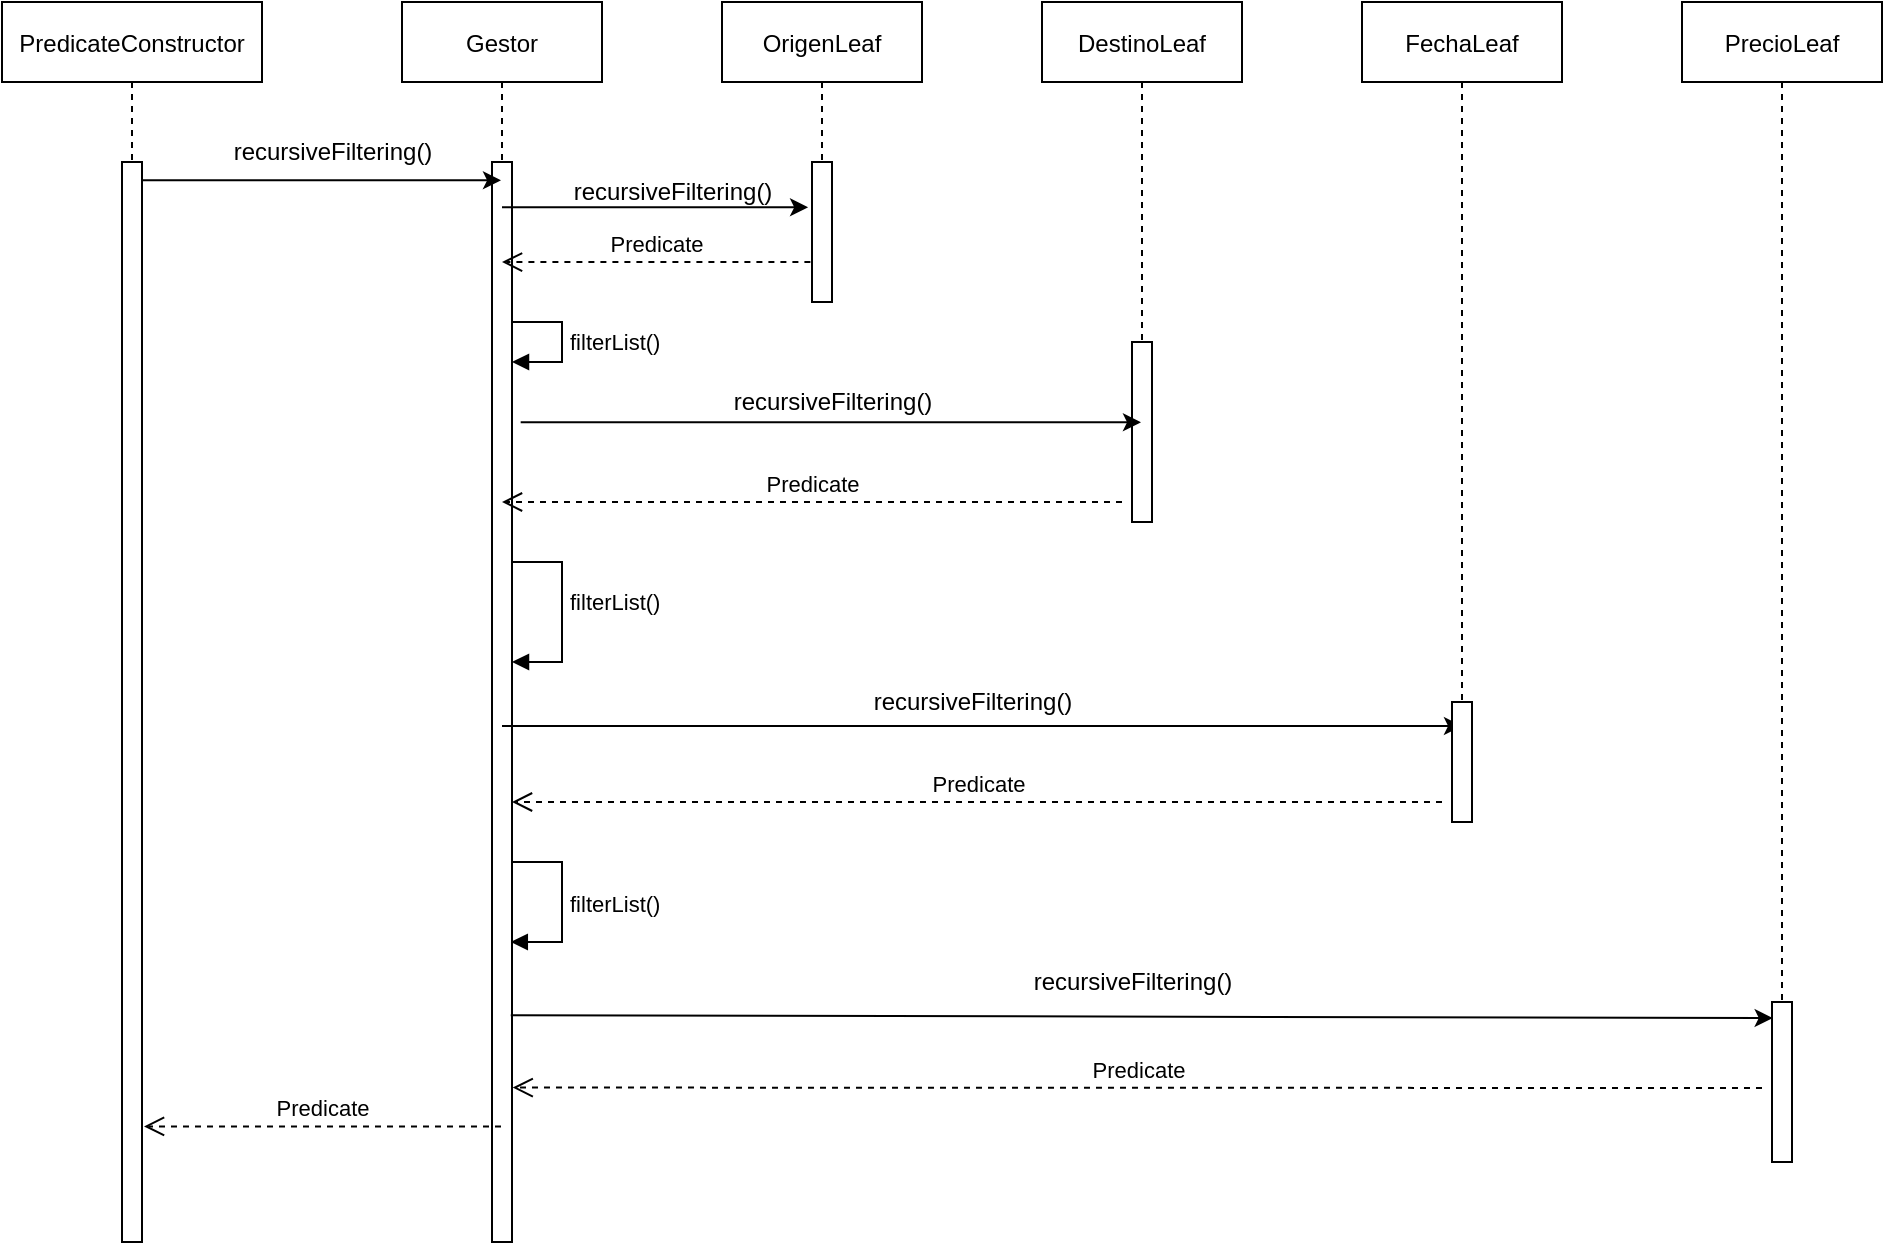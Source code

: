 <mxfile version="15.9.6" type="github">
  <diagram id="kgpKYQtTHZ0yAKxKKP6v" name="Page-1">
    <mxGraphModel dx="666" dy="557" grid="1" gridSize="10" guides="1" tooltips="1" connect="1" arrows="1" fold="1" page="1" pageScale="1" pageWidth="850" pageHeight="1100" math="0" shadow="0">
      <root>
        <mxCell id="0" />
        <mxCell id="1" parent="0" />
        <mxCell id="3nuBFxr9cyL0pnOWT2aG-1" value="PredicateConstructor" style="shape=umlLifeline;perimeter=lifelinePerimeter;container=1;collapsible=0;recursiveResize=0;rounded=0;shadow=0;strokeWidth=1;" parent="1" vertex="1">
          <mxGeometry x="100" y="50" width="130" height="620" as="geometry" />
        </mxCell>
        <mxCell id="tiqTRZ4HK-v2tWY3J4BW-1" value="" style="rounded=0;whiteSpace=wrap;html=1;" vertex="1" parent="3nuBFxr9cyL0pnOWT2aG-1">
          <mxGeometry x="60" y="80" width="10" height="540" as="geometry" />
        </mxCell>
        <mxCell id="3nuBFxr9cyL0pnOWT2aG-5" value="Gestor" style="shape=umlLifeline;perimeter=lifelinePerimeter;container=1;collapsible=0;recursiveResize=0;rounded=0;shadow=0;strokeWidth=1;" parent="1" vertex="1">
          <mxGeometry x="300" y="50" width="100" height="620" as="geometry" />
        </mxCell>
        <mxCell id="3nuBFxr9cyL0pnOWT2aG-6" value="" style="points=[];perimeter=orthogonalPerimeter;rounded=0;shadow=0;strokeWidth=1;" parent="3nuBFxr9cyL0pnOWT2aG-5" vertex="1">
          <mxGeometry x="45" y="80" width="10" height="540" as="geometry" />
        </mxCell>
        <mxCell id="tiqTRZ4HK-v2tWY3J4BW-31" value="filterList()" style="edgeStyle=orthogonalEdgeStyle;html=1;align=left;spacingLeft=2;endArrow=block;rounded=0;entryX=1;entryY=0;" edge="1" parent="3nuBFxr9cyL0pnOWT2aG-5">
          <mxGeometry relative="1" as="geometry">
            <mxPoint x="55" y="160" as="sourcePoint" />
            <Array as="points">
              <mxPoint x="80" y="160" />
            </Array>
            <mxPoint x="55" y="180" as="targetPoint" />
          </mxGeometry>
        </mxCell>
        <mxCell id="tiqTRZ4HK-v2tWY3J4BW-32" value="filterList()" style="edgeStyle=orthogonalEdgeStyle;html=1;align=left;spacingLeft=2;endArrow=block;rounded=0;" edge="1" parent="3nuBFxr9cyL0pnOWT2aG-5" target="3nuBFxr9cyL0pnOWT2aG-6">
          <mxGeometry x="-0.1" relative="1" as="geometry">
            <mxPoint x="55" y="280" as="sourcePoint" />
            <Array as="points">
              <mxPoint x="80" y="280" />
              <mxPoint x="80" y="330" />
            </Array>
            <mxPoint x="55" y="300" as="targetPoint" />
            <mxPoint as="offset" />
          </mxGeometry>
        </mxCell>
        <mxCell id="tiqTRZ4HK-v2tWY3J4BW-33" value="filterList()" style="edgeStyle=orthogonalEdgeStyle;html=1;align=left;spacingLeft=2;endArrow=block;rounded=0;entryX=0.942;entryY=0.723;entryDx=0;entryDy=0;entryPerimeter=0;" edge="1" parent="3nuBFxr9cyL0pnOWT2aG-5" target="3nuBFxr9cyL0pnOWT2aG-6">
          <mxGeometry relative="1" as="geometry">
            <mxPoint x="55" y="430" as="sourcePoint" />
            <Array as="points">
              <mxPoint x="80" y="430" />
              <mxPoint x="80" y="470" />
              <mxPoint x="54" y="470" />
            </Array>
            <mxPoint x="55" y="450" as="targetPoint" />
          </mxGeometry>
        </mxCell>
        <mxCell id="tiqTRZ4HK-v2tWY3J4BW-2" value="" style="endArrow=classic;html=1;rounded=0;exitX=0.98;exitY=0.017;exitDx=0;exitDy=0;exitPerimeter=0;" edge="1" parent="1" source="tiqTRZ4HK-v2tWY3J4BW-1" target="3nuBFxr9cyL0pnOWT2aG-5">
          <mxGeometry width="50" height="50" relative="1" as="geometry">
            <mxPoint x="240" y="300" as="sourcePoint" />
            <mxPoint x="290" y="250" as="targetPoint" />
            <Array as="points" />
          </mxGeometry>
        </mxCell>
        <mxCell id="tiqTRZ4HK-v2tWY3J4BW-3" value="recursiveFiltering()" style="text;html=1;align=center;verticalAlign=middle;resizable=0;points=[];autosize=1;strokeColor=none;fillColor=none;" vertex="1" parent="1">
          <mxGeometry x="210" y="115" width="110" height="20" as="geometry" />
        </mxCell>
        <mxCell id="tiqTRZ4HK-v2tWY3J4BW-5" value="OrigenLeaf" style="shape=umlLifeline;perimeter=lifelinePerimeter;container=1;collapsible=0;recursiveResize=0;rounded=0;shadow=0;strokeWidth=1;" vertex="1" parent="1">
          <mxGeometry x="460" y="50" width="100" height="150" as="geometry" />
        </mxCell>
        <mxCell id="tiqTRZ4HK-v2tWY3J4BW-6" value="" style="points=[];perimeter=orthogonalPerimeter;rounded=0;shadow=0;strokeWidth=1;" vertex="1" parent="tiqTRZ4HK-v2tWY3J4BW-5">
          <mxGeometry x="45" y="80" width="10" height="70" as="geometry" />
        </mxCell>
        <mxCell id="tiqTRZ4HK-v2tWY3J4BW-7" value="DestinoLeaf" style="shape=umlLifeline;perimeter=lifelinePerimeter;container=1;collapsible=0;recursiveResize=0;rounded=0;shadow=0;strokeWidth=1;" vertex="1" parent="1">
          <mxGeometry x="620" y="50" width="100" height="240" as="geometry" />
        </mxCell>
        <mxCell id="tiqTRZ4HK-v2tWY3J4BW-8" value="" style="points=[];perimeter=orthogonalPerimeter;rounded=0;shadow=0;strokeWidth=1;" vertex="1" parent="tiqTRZ4HK-v2tWY3J4BW-7">
          <mxGeometry x="45" y="170" width="10" height="90" as="geometry" />
        </mxCell>
        <mxCell id="tiqTRZ4HK-v2tWY3J4BW-9" value="FechaLeaf" style="shape=umlLifeline;perimeter=lifelinePerimeter;container=1;collapsible=0;recursiveResize=0;rounded=0;shadow=0;strokeWidth=1;" vertex="1" parent="1">
          <mxGeometry x="780" y="50" width="100" height="350" as="geometry" />
        </mxCell>
        <mxCell id="tiqTRZ4HK-v2tWY3J4BW-11" value="PrecioLeaf" style="shape=umlLifeline;perimeter=lifelinePerimeter;container=1;collapsible=0;recursiveResize=0;rounded=0;shadow=0;strokeWidth=1;" vertex="1" parent="1">
          <mxGeometry x="940" y="50" width="100" height="510" as="geometry" />
        </mxCell>
        <mxCell id="tiqTRZ4HK-v2tWY3J4BW-13" value="Predicate" style="html=1;verticalAlign=bottom;endArrow=open;dashed=1;endSize=8;rounded=0;entryX=1.1;entryY=0.893;entryDx=0;entryDy=0;entryPerimeter=0;" edge="1" parent="1" source="3nuBFxr9cyL0pnOWT2aG-5" target="tiqTRZ4HK-v2tWY3J4BW-1">
          <mxGeometry relative="1" as="geometry">
            <mxPoint x="360" y="270" as="sourcePoint" />
            <mxPoint x="280" y="270" as="targetPoint" />
          </mxGeometry>
        </mxCell>
        <mxCell id="tiqTRZ4HK-v2tWY3J4BW-16" value="" style="endArrow=classic;html=1;rounded=0;entryX=-0.195;entryY=0.324;entryDx=0;entryDy=0;entryPerimeter=0;" edge="1" parent="1" source="3nuBFxr9cyL0pnOWT2aG-5" target="tiqTRZ4HK-v2tWY3J4BW-6">
          <mxGeometry width="50" height="50" relative="1" as="geometry">
            <mxPoint x="360" y="153" as="sourcePoint" />
            <mxPoint x="510" y="169" as="targetPoint" />
            <Array as="points" />
          </mxGeometry>
        </mxCell>
        <mxCell id="tiqTRZ4HK-v2tWY3J4BW-17" value="recursiveFiltering()" style="text;html=1;align=center;verticalAlign=middle;resizable=0;points=[];autosize=1;strokeColor=none;fillColor=none;" vertex="1" parent="1">
          <mxGeometry x="380" y="135" width="110" height="20" as="geometry" />
        </mxCell>
        <mxCell id="tiqTRZ4HK-v2tWY3J4BW-18" value="" style="endArrow=classic;html=1;rounded=0;exitX=1.434;exitY=0.241;exitDx=0;exitDy=0;exitPerimeter=0;" edge="1" parent="1" source="3nuBFxr9cyL0pnOWT2aG-6" target="tiqTRZ4HK-v2tWY3J4BW-7">
          <mxGeometry width="50" height="50" relative="1" as="geometry">
            <mxPoint x="360" y="230" as="sourcePoint" />
            <mxPoint x="670" y="230" as="targetPoint" />
          </mxGeometry>
        </mxCell>
        <mxCell id="tiqTRZ4HK-v2tWY3J4BW-19" value="recursiveFiltering()" style="text;html=1;align=center;verticalAlign=middle;resizable=0;points=[];autosize=1;strokeColor=none;fillColor=none;" vertex="1" parent="1">
          <mxGeometry x="460" y="240" width="110" height="20" as="geometry" />
        </mxCell>
        <mxCell id="tiqTRZ4HK-v2tWY3J4BW-21" value="recursiveFiltering()" style="text;html=1;align=center;verticalAlign=middle;resizable=0;points=[];autosize=1;strokeColor=none;fillColor=none;" vertex="1" parent="1">
          <mxGeometry x="530" y="390" width="110" height="20" as="geometry" />
        </mxCell>
        <mxCell id="tiqTRZ4HK-v2tWY3J4BW-22" value="" style="endArrow=classic;html=1;rounded=0;entryX=0.5;entryY=0.2;entryDx=0;entryDy=0;entryPerimeter=0;" edge="1" parent="1" source="3nuBFxr9cyL0pnOWT2aG-5" target="tiqTRZ4HK-v2tWY3J4BW-10">
          <mxGeometry width="50" height="50" relative="1" as="geometry">
            <mxPoint x="355.37" y="330.0" as="sourcePoint" />
            <mxPoint x="820" y="314" as="targetPoint" />
            <Array as="points" />
          </mxGeometry>
        </mxCell>
        <mxCell id="tiqTRZ4HK-v2tWY3J4BW-23" value="" style="endArrow=classic;html=1;rounded=0;exitX=0.939;exitY=0.79;exitDx=0;exitDy=0;exitPerimeter=0;entryX=0.034;entryY=0.1;entryDx=0;entryDy=0;entryPerimeter=0;" edge="1" parent="1" source="3nuBFxr9cyL0pnOWT2aG-6" target="tiqTRZ4HK-v2tWY3J4BW-12">
          <mxGeometry width="50" height="50" relative="1" as="geometry">
            <mxPoint x="360" y="410" as="sourcePoint" />
            <mxPoint x="980" y="560" as="targetPoint" />
            <Array as="points" />
          </mxGeometry>
        </mxCell>
        <mxCell id="tiqTRZ4HK-v2tWY3J4BW-24" value="recursiveFiltering()" style="text;html=1;align=center;verticalAlign=middle;resizable=0;points=[];autosize=1;strokeColor=none;fillColor=none;" vertex="1" parent="1">
          <mxGeometry x="610" y="530" width="110" height="20" as="geometry" />
        </mxCell>
        <mxCell id="tiqTRZ4HK-v2tWY3J4BW-26" value="Predicate" style="html=1;verticalAlign=bottom;endArrow=open;dashed=1;endSize=8;rounded=0;" edge="1" parent="1" target="3nuBFxr9cyL0pnOWT2aG-6">
          <mxGeometry relative="1" as="geometry">
            <mxPoint x="820" y="450" as="sourcePoint" />
            <mxPoint x="360" y="450" as="targetPoint" />
            <Array as="points" />
          </mxGeometry>
        </mxCell>
        <mxCell id="tiqTRZ4HK-v2tWY3J4BW-27" value="Predicate" style="html=1;verticalAlign=bottom;endArrow=open;dashed=1;endSize=8;rounded=0;entryX=1.034;entryY=0.857;entryDx=0;entryDy=0;entryPerimeter=0;" edge="1" parent="1" target="3nuBFxr9cyL0pnOWT2aG-6">
          <mxGeometry relative="1" as="geometry">
            <mxPoint x="980" y="593" as="sourcePoint" />
            <mxPoint x="800" y="460" as="targetPoint" />
            <Array as="points" />
          </mxGeometry>
        </mxCell>
        <mxCell id="tiqTRZ4HK-v2tWY3J4BW-12" value="" style="points=[];perimeter=orthogonalPerimeter;rounded=0;shadow=0;strokeWidth=1;" vertex="1" parent="1">
          <mxGeometry x="985" y="550" width="10" height="80" as="geometry" />
        </mxCell>
        <mxCell id="tiqTRZ4HK-v2tWY3J4BW-10" value="" style="points=[];perimeter=orthogonalPerimeter;rounded=0;shadow=0;strokeWidth=1;" vertex="1" parent="1">
          <mxGeometry x="825" y="400" width="10" height="60" as="geometry" />
        </mxCell>
        <mxCell id="tiqTRZ4HK-v2tWY3J4BW-25" value="Predicate" style="html=1;verticalAlign=bottom;endArrow=open;dashed=1;endSize=8;rounded=0;" edge="1" parent="1" target="3nuBFxr9cyL0pnOWT2aG-5">
          <mxGeometry relative="1" as="geometry">
            <mxPoint x="660" y="300" as="sourcePoint" />
            <mxPoint x="486.5" y="270" as="targetPoint" />
            <Array as="points">
              <mxPoint x="520" y="300" />
            </Array>
          </mxGeometry>
        </mxCell>
        <mxCell id="tiqTRZ4HK-v2tWY3J4BW-28" value="Predicate" style="html=1;verticalAlign=bottom;endArrow=open;dashed=1;endSize=8;rounded=0;exitX=0.442;exitY=0.867;exitDx=0;exitDy=0;exitPerimeter=0;" edge="1" parent="1" source="tiqTRZ4HK-v2tWY3J4BW-5" target="3nuBFxr9cyL0pnOWT2aG-5">
          <mxGeometry relative="1" as="geometry">
            <mxPoint x="504.25" y="190" as="sourcePoint" />
            <mxPoint x="380" y="190" as="targetPoint" />
          </mxGeometry>
        </mxCell>
      </root>
    </mxGraphModel>
  </diagram>
</mxfile>
